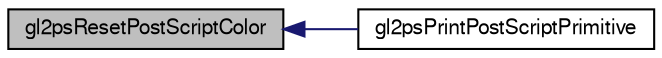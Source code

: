 digraph G
{
  edge [fontname="FreeSans",fontsize="10",labelfontname="FreeSans",labelfontsize="10"];
  node [fontname="FreeSans",fontsize="10",shape=record];
  rankdir="LR";
  Node1 [label="gl2psResetPostScriptColor",height=0.2,width=0.4,color="black", fillcolor="grey75", style="filled" fontcolor="black"];
  Node1 -> Node2 [dir="back",color="midnightblue",fontsize="10",style="solid",fontname="FreeSans"];
  Node2 [label="gl2psPrintPostScriptPrimitive",height=0.2,width=0.4,color="black", fillcolor="white", style="filled",URL="$gl2ps_8c.html#a639440c25980482eca0710ac1fafd3ce"];
}
